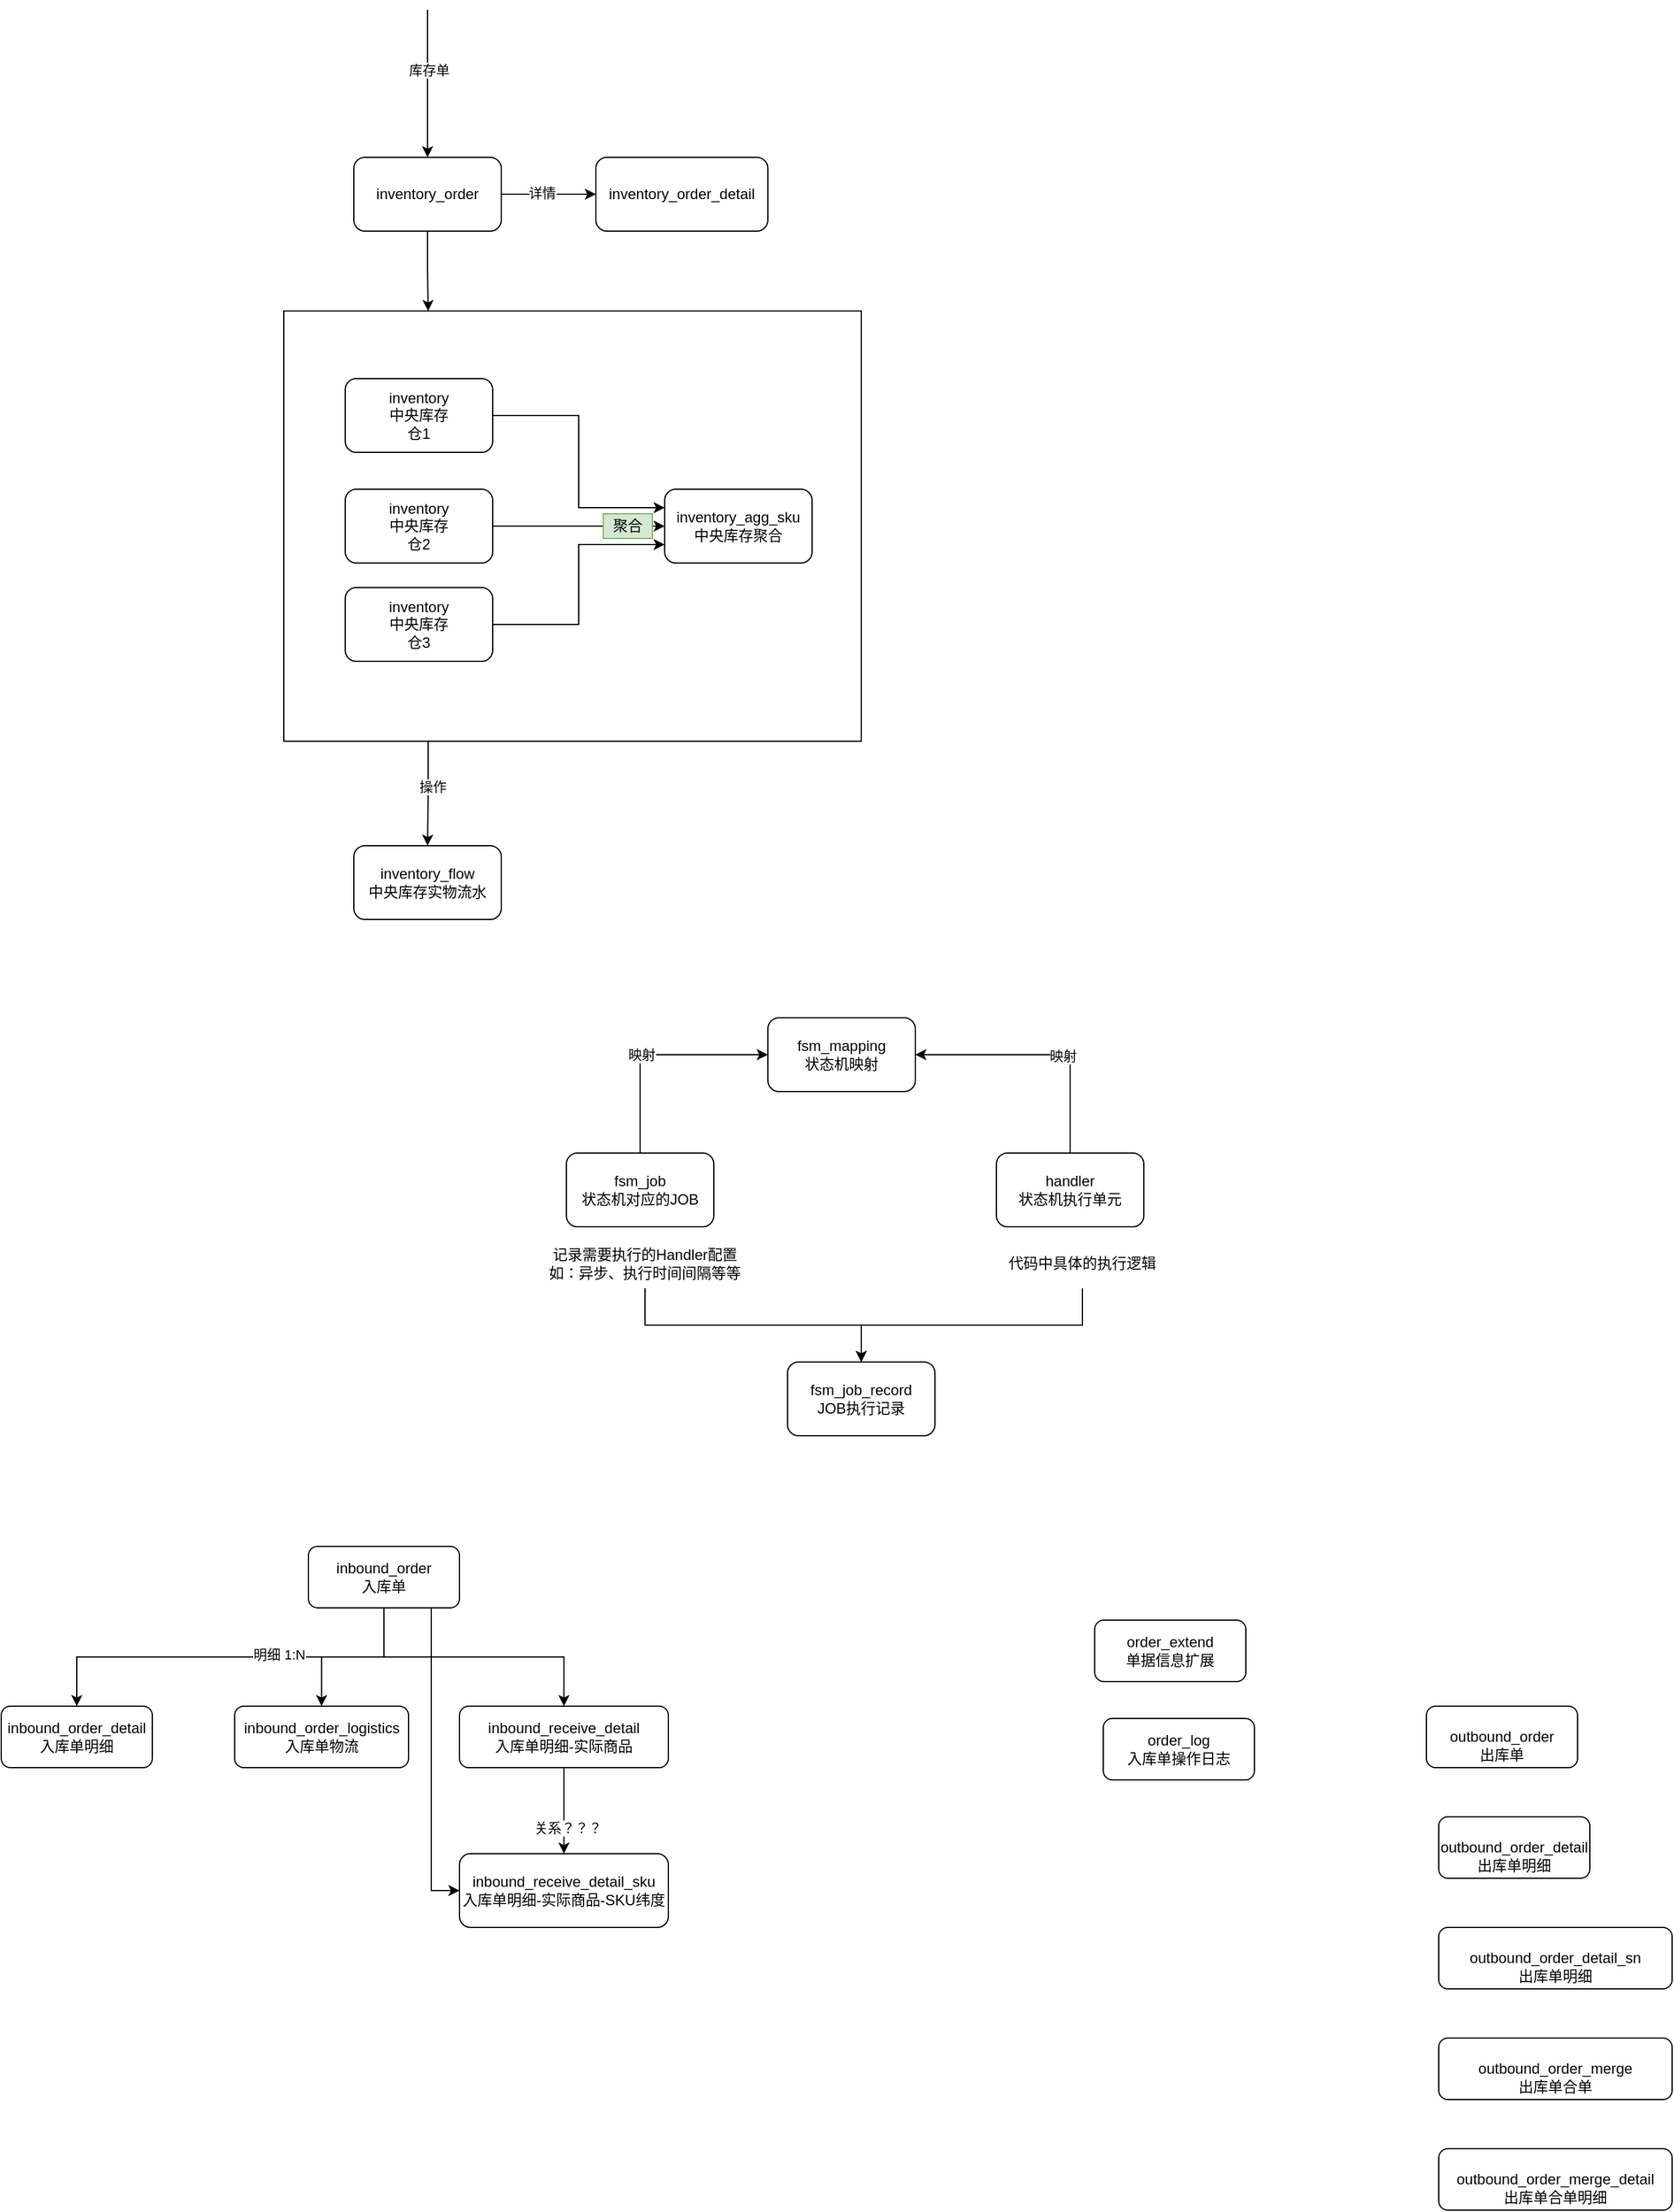 <mxfile version="13.10.6" type="github">
  <diagram id="CvD_rMCfCDF0lOoAK6mH" name="Page-1">
    <mxGraphModel dx="2125" dy="1927" grid="1" gridSize="10" guides="1" tooltips="1" connect="1" arrows="1" fold="1" page="1" pageScale="1" pageWidth="827" pageHeight="1169" math="0" shadow="0">
      <root>
        <mxCell id="0" />
        <mxCell id="1" parent="0" />
        <mxCell id="eP9rrzpeA8IsXEVt9bxe-16" style="edgeStyle=orthogonalEdgeStyle;rounded=0;orthogonalLoop=1;jettySize=auto;html=1;exitX=0.25;exitY=1;exitDx=0;exitDy=0;" edge="1" parent="1" source="eP9rrzpeA8IsXEVt9bxe-14" target="eP9rrzpeA8IsXEVt9bxe-4">
          <mxGeometry relative="1" as="geometry" />
        </mxCell>
        <mxCell id="eP9rrzpeA8IsXEVt9bxe-17" value="操作" style="edgeLabel;html=1;align=center;verticalAlign=middle;resizable=0;points=[];" vertex="1" connectable="0" parent="eP9rrzpeA8IsXEVt9bxe-16">
          <mxGeometry x="-0.135" y="3" relative="1" as="geometry">
            <mxPoint as="offset" />
          </mxGeometry>
        </mxCell>
        <mxCell id="eP9rrzpeA8IsXEVt9bxe-14" value="" style="rounded=0;whiteSpace=wrap;html=1;shadow=0;" vertex="1" parent="1">
          <mxGeometry x="20" y="95" width="470" height="350" as="geometry" />
        </mxCell>
        <mxCell id="eP9rrzpeA8IsXEVt9bxe-10" style="edgeStyle=orthogonalEdgeStyle;rounded=0;orthogonalLoop=1;jettySize=auto;html=1;entryX=0;entryY=0.25;entryDx=0;entryDy=0;" edge="1" parent="1" source="eP9rrzpeA8IsXEVt9bxe-2" target="eP9rrzpeA8IsXEVt9bxe-3">
          <mxGeometry relative="1" as="geometry" />
        </mxCell>
        <mxCell id="eP9rrzpeA8IsXEVt9bxe-2" value="inventory&lt;br&gt;中央库存&lt;br&gt;仓1" style="rounded=1;whiteSpace=wrap;html=1;" vertex="1" parent="1">
          <mxGeometry x="70" y="150" width="120" height="60" as="geometry" />
        </mxCell>
        <mxCell id="eP9rrzpeA8IsXEVt9bxe-3" value="inventory_agg_sku&lt;br&gt;中央库存聚合" style="rounded=1;whiteSpace=wrap;html=1;" vertex="1" parent="1">
          <mxGeometry x="330" y="240" width="120" height="60" as="geometry" />
        </mxCell>
        <mxCell id="eP9rrzpeA8IsXEVt9bxe-4" value="inventory_flow&lt;br&gt;中央库存实物流水" style="rounded=1;whiteSpace=wrap;html=1;" vertex="1" parent="1">
          <mxGeometry x="77" y="530" width="120" height="60" as="geometry" />
        </mxCell>
        <mxCell id="eP9rrzpeA8IsXEVt9bxe-21" style="edgeStyle=orthogonalEdgeStyle;rounded=0;orthogonalLoop=1;jettySize=auto;html=1;exitX=0.5;exitY=1;exitDx=0;exitDy=0;entryX=0.25;entryY=0;entryDx=0;entryDy=0;" edge="1" parent="1" source="eP9rrzpeA8IsXEVt9bxe-5" target="eP9rrzpeA8IsXEVt9bxe-14">
          <mxGeometry relative="1" as="geometry" />
        </mxCell>
        <mxCell id="eP9rrzpeA8IsXEVt9bxe-22" value="" style="edgeStyle=orthogonalEdgeStyle;rounded=0;orthogonalLoop=1;jettySize=auto;html=1;" edge="1" parent="1" source="eP9rrzpeA8IsXEVt9bxe-5" target="eP9rrzpeA8IsXEVt9bxe-6">
          <mxGeometry relative="1" as="geometry" />
        </mxCell>
        <mxCell id="eP9rrzpeA8IsXEVt9bxe-23" value="详情" style="edgeLabel;html=1;align=center;verticalAlign=middle;resizable=0;points=[];" vertex="1" connectable="0" parent="eP9rrzpeA8IsXEVt9bxe-22">
          <mxGeometry x="-0.143" y="1" relative="1" as="geometry">
            <mxPoint as="offset" />
          </mxGeometry>
        </mxCell>
        <mxCell id="eP9rrzpeA8IsXEVt9bxe-5" value="inventory_order" style="rounded=1;whiteSpace=wrap;html=1;" vertex="1" parent="1">
          <mxGeometry x="77" y="-30" width="120" height="60" as="geometry" />
        </mxCell>
        <mxCell id="eP9rrzpeA8IsXEVt9bxe-6" value="inventory_order_detail" style="rounded=1;whiteSpace=wrap;html=1;" vertex="1" parent="1">
          <mxGeometry x="274" y="-30" width="140" height="60" as="geometry" />
        </mxCell>
        <mxCell id="eP9rrzpeA8IsXEVt9bxe-8" value="inventory&lt;br&gt;中央库存&lt;br&gt;仓2" style="rounded=1;whiteSpace=wrap;html=1;" vertex="1" parent="1">
          <mxGeometry x="70" y="240" width="120" height="60" as="geometry" />
        </mxCell>
        <mxCell id="eP9rrzpeA8IsXEVt9bxe-12" style="edgeStyle=orthogonalEdgeStyle;rounded=0;orthogonalLoop=1;jettySize=auto;html=1;exitX=1;exitY=0.5;exitDx=0;exitDy=0;entryX=0;entryY=0.75;entryDx=0;entryDy=0;" edge="1" parent="1" source="eP9rrzpeA8IsXEVt9bxe-9" target="eP9rrzpeA8IsXEVt9bxe-3">
          <mxGeometry relative="1" as="geometry">
            <mxPoint x="360" y="270" as="targetPoint" />
          </mxGeometry>
        </mxCell>
        <mxCell id="eP9rrzpeA8IsXEVt9bxe-9" value="inventory&lt;br&gt;中央库存&lt;br&gt;仓3" style="rounded=1;whiteSpace=wrap;html=1;" vertex="1" parent="1">
          <mxGeometry x="70" y="320" width="120" height="60" as="geometry" />
        </mxCell>
        <mxCell id="eP9rrzpeA8IsXEVt9bxe-11" style="edgeStyle=orthogonalEdgeStyle;rounded=0;orthogonalLoop=1;jettySize=auto;html=1;exitX=1;exitY=0.5;exitDx=0;exitDy=0;entryX=0;entryY=0.5;entryDx=0;entryDy=0;" edge="1" parent="1" source="eP9rrzpeA8IsXEVt9bxe-8" target="eP9rrzpeA8IsXEVt9bxe-3">
          <mxGeometry relative="1" as="geometry">
            <mxPoint x="330" y="270" as="targetPoint" />
          </mxGeometry>
        </mxCell>
        <mxCell id="eP9rrzpeA8IsXEVt9bxe-13" value="聚合" style="text;html=1;strokeColor=#82b366;fillColor=#d5e8d4;align=center;verticalAlign=middle;whiteSpace=wrap;rounded=0;shadow=0;" vertex="1" parent="1">
          <mxGeometry x="280" y="260" width="40" height="20" as="geometry" />
        </mxCell>
        <mxCell id="eP9rrzpeA8IsXEVt9bxe-19" value="" style="endArrow=classic;html=1;" edge="1" parent="1" target="eP9rrzpeA8IsXEVt9bxe-5">
          <mxGeometry width="50" height="50" relative="1" as="geometry">
            <mxPoint x="137" y="-150" as="sourcePoint" />
            <mxPoint x="127" y="-190" as="targetPoint" />
          </mxGeometry>
        </mxCell>
        <mxCell id="eP9rrzpeA8IsXEVt9bxe-20" value="库存单" style="edgeLabel;html=1;align=center;verticalAlign=middle;resizable=0;points=[];" vertex="1" connectable="0" parent="eP9rrzpeA8IsXEVt9bxe-19">
          <mxGeometry x="-0.183" y="1" relative="1" as="geometry">
            <mxPoint as="offset" />
          </mxGeometry>
        </mxCell>
        <mxCell id="eP9rrzpeA8IsXEVt9bxe-32" style="edgeStyle=orthogonalEdgeStyle;rounded=0;orthogonalLoop=1;jettySize=auto;html=1;exitX=0.5;exitY=0;exitDx=0;exitDy=0;entryX=0;entryY=0.5;entryDx=0;entryDy=0;" edge="1" parent="1" source="eP9rrzpeA8IsXEVt9bxe-24" target="eP9rrzpeA8IsXEVt9bxe-26">
          <mxGeometry relative="1" as="geometry" />
        </mxCell>
        <mxCell id="eP9rrzpeA8IsXEVt9bxe-33" value="映射" style="edgeLabel;html=1;align=center;verticalAlign=middle;resizable=0;points=[];" vertex="1" connectable="0" parent="eP9rrzpeA8IsXEVt9bxe-32">
          <mxGeometry x="0.189" y="-3" relative="1" as="geometry">
            <mxPoint x="-29" y="-3" as="offset" />
          </mxGeometry>
        </mxCell>
        <mxCell id="eP9rrzpeA8IsXEVt9bxe-24" value="fsm_job&lt;br&gt;状态机对应的JOB" style="rounded=1;whiteSpace=wrap;html=1;shadow=0;" vertex="1" parent="1">
          <mxGeometry x="250" y="780" width="120" height="60" as="geometry" />
        </mxCell>
        <mxCell id="eP9rrzpeA8IsXEVt9bxe-25" value="fsm_job_record&lt;br&gt;JOB执行记录" style="rounded=1;whiteSpace=wrap;html=1;shadow=0;" vertex="1" parent="1">
          <mxGeometry x="430" y="950" width="120" height="60" as="geometry" />
        </mxCell>
        <mxCell id="eP9rrzpeA8IsXEVt9bxe-26" value="fsm_mapping&lt;br&gt;状态机映射" style="rounded=1;whiteSpace=wrap;html=1;shadow=0;" vertex="1" parent="1">
          <mxGeometry x="414" y="670" width="120" height="60" as="geometry" />
        </mxCell>
        <mxCell id="eP9rrzpeA8IsXEVt9bxe-29" style="edgeStyle=orthogonalEdgeStyle;rounded=0;orthogonalLoop=1;jettySize=auto;html=1;exitX=0.5;exitY=0;exitDx=0;exitDy=0;entryX=1;entryY=0.5;entryDx=0;entryDy=0;" edge="1" parent="1" source="eP9rrzpeA8IsXEVt9bxe-27" target="eP9rrzpeA8IsXEVt9bxe-26">
          <mxGeometry relative="1" as="geometry" />
        </mxCell>
        <mxCell id="eP9rrzpeA8IsXEVt9bxe-31" value="映射" style="edgeLabel;html=1;align=center;verticalAlign=middle;resizable=0;points=[];" vertex="1" connectable="0" parent="eP9rrzpeA8IsXEVt9bxe-29">
          <mxGeometry x="-0.164" y="1" relative="1" as="geometry">
            <mxPoint as="offset" />
          </mxGeometry>
        </mxCell>
        <mxCell id="eP9rrzpeA8IsXEVt9bxe-27" value="handler&lt;br&gt;状态机执行单元" style="rounded=1;whiteSpace=wrap;html=1;shadow=0;" vertex="1" parent="1">
          <mxGeometry x="600" y="780" width="120" height="60" as="geometry" />
        </mxCell>
        <mxCell id="eP9rrzpeA8IsXEVt9bxe-37" style="edgeStyle=orthogonalEdgeStyle;rounded=0;orthogonalLoop=1;jettySize=auto;html=1;exitX=0.5;exitY=1;exitDx=0;exitDy=0;entryX=0.5;entryY=0;entryDx=0;entryDy=0;" edge="1" parent="1" source="eP9rrzpeA8IsXEVt9bxe-35" target="eP9rrzpeA8IsXEVt9bxe-25">
          <mxGeometry relative="1" as="geometry" />
        </mxCell>
        <mxCell id="eP9rrzpeA8IsXEVt9bxe-35" value="记录需要执行的Handler配置&lt;br&gt;如：异步、执行时间间隔等等" style="text;html=1;strokeColor=none;fillColor=none;align=center;verticalAlign=middle;whiteSpace=wrap;rounded=0;shadow=0;" vertex="1" parent="1">
          <mxGeometry x="214" y="850" width="200" height="40" as="geometry" />
        </mxCell>
        <mxCell id="eP9rrzpeA8IsXEVt9bxe-38" style="edgeStyle=orthogonalEdgeStyle;rounded=0;orthogonalLoop=1;jettySize=auto;html=1;exitX=0.5;exitY=1;exitDx=0;exitDy=0;entryX=0.5;entryY=0;entryDx=0;entryDy=0;" edge="1" parent="1" source="eP9rrzpeA8IsXEVt9bxe-36" target="eP9rrzpeA8IsXEVt9bxe-25">
          <mxGeometry relative="1" as="geometry">
            <mxPoint x="480" y="930" as="targetPoint" />
          </mxGeometry>
        </mxCell>
        <mxCell id="eP9rrzpeA8IsXEVt9bxe-36" value="代码中具体的执行逻辑" style="text;html=1;strokeColor=none;fillColor=none;align=center;verticalAlign=middle;whiteSpace=wrap;rounded=0;shadow=0;" vertex="1" parent="1">
          <mxGeometry x="570" y="850" width="200" height="40" as="geometry" />
        </mxCell>
        <mxCell id="eP9rrzpeA8IsXEVt9bxe-51" style="edgeStyle=orthogonalEdgeStyle;rounded=0;orthogonalLoop=1;jettySize=auto;html=1;exitX=0.5;exitY=1;exitDx=0;exitDy=0;entryX=0.5;entryY=0;entryDx=0;entryDy=0;" edge="1" parent="1" source="eP9rrzpeA8IsXEVt9bxe-39" target="eP9rrzpeA8IsXEVt9bxe-40">
          <mxGeometry relative="1" as="geometry" />
        </mxCell>
        <mxCell id="eP9rrzpeA8IsXEVt9bxe-52" value="明细 1:N" style="edgeLabel;html=1;align=center;verticalAlign=middle;resizable=0;points=[];" vertex="1" connectable="0" parent="eP9rrzpeA8IsXEVt9bxe-51">
          <mxGeometry x="-0.24" y="-2" relative="1" as="geometry">
            <mxPoint as="offset" />
          </mxGeometry>
        </mxCell>
        <mxCell id="eP9rrzpeA8IsXEVt9bxe-54" style="edgeStyle=orthogonalEdgeStyle;rounded=0;orthogonalLoop=1;jettySize=auto;html=1;exitX=0.5;exitY=1;exitDx=0;exitDy=0;" edge="1" parent="1" source="eP9rrzpeA8IsXEVt9bxe-39" target="eP9rrzpeA8IsXEVt9bxe-41">
          <mxGeometry relative="1" as="geometry" />
        </mxCell>
        <mxCell id="eP9rrzpeA8IsXEVt9bxe-55" style="edgeStyle=orthogonalEdgeStyle;rounded=0;orthogonalLoop=1;jettySize=auto;html=1;exitX=0.5;exitY=1;exitDx=0;exitDy=0;" edge="1" parent="1" source="eP9rrzpeA8IsXEVt9bxe-39" target="eP9rrzpeA8IsXEVt9bxe-42">
          <mxGeometry relative="1" as="geometry" />
        </mxCell>
        <mxCell id="eP9rrzpeA8IsXEVt9bxe-56" style="edgeStyle=orthogonalEdgeStyle;rounded=0;orthogonalLoop=1;jettySize=auto;html=1;exitX=0.5;exitY=1;exitDx=0;exitDy=0;entryX=0;entryY=0.5;entryDx=0;entryDy=0;" edge="1" parent="1" source="eP9rrzpeA8IsXEVt9bxe-39" target="eP9rrzpeA8IsXEVt9bxe-43">
          <mxGeometry relative="1" as="geometry">
            <Array as="points">
              <mxPoint x="140" y="1150" />
              <mxPoint x="140" y="1380" />
            </Array>
          </mxGeometry>
        </mxCell>
        <mxCell id="eP9rrzpeA8IsXEVt9bxe-39" value="inbound_order&lt;br&gt;入库单" style="rounded=1;whiteSpace=wrap;html=1;shadow=0;" vertex="1" parent="1">
          <mxGeometry x="40" y="1100" width="123" height="50" as="geometry" />
        </mxCell>
        <mxCell id="eP9rrzpeA8IsXEVt9bxe-40" value="inbound_order_detail&lt;br&gt;入库单明细" style="rounded=1;whiteSpace=wrap;html=1;shadow=0;" vertex="1" parent="1">
          <mxGeometry x="-210" y="1230" width="123" height="50" as="geometry" />
        </mxCell>
        <mxCell id="eP9rrzpeA8IsXEVt9bxe-41" value="&lt;span style=&quot;color: rgba(0 , 0 , 0 , 0) ; font-family: monospace ; font-size: 0px&quot;&gt;%3CmxGraphModel%3E%3Croot%3E%3CmxCell%20id%3D%220%22%2F%3E%3CmxCell%20id%3D%221%22%20parent%3D%220%22%2F%3E%3CmxCell%20id%3D%222%22%20value%3D%22inbound_order_detail%26lt%3Bbr%26gt%3B%E5%85%A5%E5%BA%93%E5%8D%95%E6%98%8E%E7%BB%86%22%20style%3D%22rounded%3D1%3BwhiteSpace%3Dwrap%3Bhtml%3D1%3Bshadow%3D0%3B%22%20vertex%3D%221%22%20parent%3D%221%22%3E%3CmxGeometry%20x%3D%2277%22%20y%3D%221230%22%20width%3D%22120%22%20height%3D%2260%22%20as%3D%22geometry%22%2F%3E%3C%2FmxCell%3E%3C%2Froot%3E%3C%2FmxGraphModel%3E&lt;/span&gt;inbound_order_logistics&lt;br&gt;入库单物流" style="rounded=1;whiteSpace=wrap;html=1;shadow=0;" vertex="1" parent="1">
          <mxGeometry x="-20" y="1230" width="141.5" height="50" as="geometry" />
        </mxCell>
        <mxCell id="eP9rrzpeA8IsXEVt9bxe-57" style="edgeStyle=orthogonalEdgeStyle;rounded=0;orthogonalLoop=1;jettySize=auto;html=1;exitX=0.5;exitY=1;exitDx=0;exitDy=0;" edge="1" parent="1" source="eP9rrzpeA8IsXEVt9bxe-42" target="eP9rrzpeA8IsXEVt9bxe-43">
          <mxGeometry relative="1" as="geometry" />
        </mxCell>
        <mxCell id="eP9rrzpeA8IsXEVt9bxe-58" value="关系？？？" style="edgeLabel;html=1;align=center;verticalAlign=middle;resizable=0;points=[];" vertex="1" connectable="0" parent="eP9rrzpeA8IsXEVt9bxe-57">
          <mxGeometry x="0.4" y="3" relative="1" as="geometry">
            <mxPoint as="offset" />
          </mxGeometry>
        </mxCell>
        <mxCell id="eP9rrzpeA8IsXEVt9bxe-42" value="inbound_receive_detail&lt;br&gt;入库单明细-实际商品" style="rounded=1;whiteSpace=wrap;html=1;shadow=0;" vertex="1" parent="1">
          <mxGeometry x="163" y="1230" width="170" height="50" as="geometry" />
        </mxCell>
        <mxCell id="eP9rrzpeA8IsXEVt9bxe-43" value="inbound_receive_detail_sku&lt;br&gt;入库单明细-实际商品-SKU纬度" style="rounded=1;whiteSpace=wrap;html=1;shadow=0;" vertex="1" parent="1">
          <mxGeometry x="163" y="1350" width="170" height="60" as="geometry" />
        </mxCell>
        <mxCell id="eP9rrzpeA8IsXEVt9bxe-44" value="order_extend&lt;br&gt;单据信息扩展" style="rounded=1;whiteSpace=wrap;html=1;shadow=0;" vertex="1" parent="1">
          <mxGeometry x="680" y="1160" width="123" height="50" as="geometry" />
        </mxCell>
        <mxCell id="eP9rrzpeA8IsXEVt9bxe-45" value="order_log&lt;br&gt;入库单操作日志" style="rounded=1;whiteSpace=wrap;html=1;shadow=0;" vertex="1" parent="1">
          <mxGeometry x="687" y="1240" width="123" height="50" as="geometry" />
        </mxCell>
        <mxCell id="eP9rrzpeA8IsXEVt9bxe-46" value="&lt;span style=&quot;color: rgba(0 , 0 , 0 , 0) ; font-family: monospace ; font-size: 0px&quot;&gt;%3CmxGraphModel%3E%3Croot%3E%3CmxCell%20id%3D%220%22%2F%3E%3CmxCell%20id%3D%221%22%20parent%3D%220%22%2F%3E%3CmxCell%20id%3D%222%22%20value%3D%22order_log%26lt%3Bbr%26gt%3B%E5%85%A5%E5%BA%93%E5%8D%95%E6%93%8D%E4%BD%9C%E6%97%A5%E5%BF%97%22%20style%3D%22rounded%3D1%3BwhiteSpace%3Dwrap%3Bhtml%3D1%3Bshadow%3D0%3B%22%20vertex%3D%221%22%20parent%3D%221%22%3E%3CmxGeometry%20x%3D%22414%22%20y%3D%221100%22%20width%3D%22123%22%20height%3D%2250%22%20as%3D%22geometry%22%2F%3E%3C%2FmxCell%3E%3C%2Froot%3E%3C%2FmxGraphModel%3E&lt;/span&gt;&lt;span style=&quot;color: rgba(0 , 0 , 0 , 0) ; font-family: monospace ; font-size: 0px&quot;&gt;%3CmxGraphModel%3E%3Croot%3E%3CmxCell%20id%3D%220%22%2F%3E%3CmxCell%20id%3D%221%22%20parent%3D%220%22%2F%3E%3CmxCell%20id%3D%222%22%20value%3D%22order_log%26lt%3Bbr%26gt%3B%E5%85%A5%E5%BA%93%E5%8D%95%E6%93%8D%E4%BD%9C%E6%97%A5%E5%BF%97%22%20style%3D%22rounded%3D1%3BwhiteSpace%3Dwrap%3Bhtml%3D1%3Bshadow%3D0%3B%22%20vertex%3D%221%22%20parent%3D%221%22%3E%3CmxGeometry%20x%3D%22414%22%20y%3D%221100%22%20width%3D%22123%22%20height%3D%2250%22%20as%3D%22geometry%22%2F%3E%3C%2FmxCell%3E%3C%2Froot%3E%3C%2FmxGraphModel%3&lt;/span&gt;&lt;span style=&quot;color: rgba(0 , 0 , 0 , 0) ; font-family: monospace ; font-size: 0px&quot;&gt;%3CmxGraphModel%3E%3Croot%3E%3CmxCell%20id%3D%220%22%2F%3E%3CmxCell%20id%3D%221%22%20parent%3D%220%22%2F%3E%3CmxCell%20id%3D%222%22%20value%3D%22order_log%26lt%3Bbr%26gt%3B%E5%85%A5%E5%BA%93%E5%8D%95%E6%93%8D%E4%BD%9C%E6%97%A5%E5%BF%97%22%20style%3D%22rounded%3D1%3BwhiteSpace%3Dwrap%3Bhtml%3D1%3Bshadow%3D0%3B%22%20vertex%3D%221%22%20parent%3D%221%22%3E%3CmxGeometry%20x%3D%22414%22%20y%3D%221100%22%20width%3D%22123%22%20height%3D%2250%22%20as%3D%22geometry%22%2F%3E%3C%2FmxCell%3E%3C%2Froot%3E%3C%2FmxGraphModel%3&lt;/span&gt;&lt;br&gt;outbound_order&lt;br&gt;出库单" style="rounded=1;whiteSpace=wrap;html=1;shadow=0;" vertex="1" parent="1">
          <mxGeometry x="950" y="1230" width="123" height="50" as="geometry" />
        </mxCell>
        <mxCell id="eP9rrzpeA8IsXEVt9bxe-47" value="&lt;span style=&quot;color: rgba(0 , 0 , 0 , 0) ; font-family: monospace ; font-size: 0px&quot;&gt;%3CmxGraphModel%3E%3Croot%3E%3CmxCell%20id%3D%220%22%2F%3E%3CmxCell%20id%3D%221%22%20parent%3D%220%22%2F%3E%3CmxCell%20id%3D%222%22%20value%3D%22order_log%26lt%3Bbr%26gt%3B%E5%85%A5%E5%BA%93%E5%8D%95%E6%93%8D%E4%BD%9C%E6%97%A5%E5%BF%97%22%20style%3D%22rounded%3D1%3BwhiteSpace%3Dwrap%3Bhtml%3D1%3Bshadow%3D0%3B%22%20vertex%3D%221%22%20parent%3D%221%22%3E%3CmxGeometry%20x%3D%22414%22%20y%3D%221100%22%20width%3D%22123%22%20height%3D%2250%22%20as%3D%22geometry%22%2F%3E%3C%2FmxCell%3E%3C%2Froot%3E%3C%2FmxGraphModel%3E&lt;/span&gt;&lt;span style=&quot;color: rgba(0 , 0 , 0 , 0) ; font-family: monospace ; font-size: 0px&quot;&gt;%3CmxGraphModel%3E%3Croot%3E%3CmxCell%20id%3D%220%22%2F%3E%3CmxCell%20id%3D%221%22%20parent%3D%220%22%2F%3E%3CmxCell%20id%3D%222%22%20value%3D%22order_log%26lt%3Bbr%26gt%3B%E5%85%A5%E5%BA%93%E5%8D%95%E6%93%8D%E4%BD%9C%E6%97%A5%E5%BF%97%22%20style%3D%22rounded%3D1%3BwhiteSpace%3Dwrap%3Bhtml%3D1%3Bshadow%3D0%3B%22%20vertex%3D%221%22%20parent%3D%221%22%3E%3CmxGeometry%20x%3D%22414%22%20y%3D%221100%22%20width%3D%22123%22%20height%3D%2250%22%20as%3D%22geometry%22%2F%3E%3C%2FmxCell%3E%3C%2Froot%3E%3C%2FmxGraphModel%3&lt;/span&gt;&lt;span style=&quot;color: rgba(0 , 0 , 0 , 0) ; font-family: monospace ; font-size: 0px&quot;&gt;%3CmxGraphModel%3E%3Croot%3E%3CmxCell%20id%3D%220%22%2F%3E%3CmxCell%20id%3D%221%22%20parent%3D%220%22%2F%3E%3CmxCell%20id%3D%222%22%20value%3D%22order_log%26lt%3Bbr%26gt%3B%E5%85%A5%E5%BA%93%E5%8D%95%E6%93%8D%E4%BD%9C%E6%97%A5%E5%BF%97%22%20style%3D%22rounded%3D1%3BwhiteSpace%3Dwrap%3Bhtml%3D1%3Bshadow%3D0%3B%22%20vertex%3D%221%22%20parent%3D%221%22%3E%3CmxGeometry%20x%3D%22414%22%20y%3D%221100%22%20width%3D%22123%22%20height%3D%2250%22%20as%3D%22geometry%22%2F%3E%3C%2FmxCell%3E%3C%2Froot%3E%3C%2FmxGraphModel%3&lt;/span&gt;&lt;br&gt;outbound_order_detail&lt;br&gt;出库单明细" style="rounded=1;whiteSpace=wrap;html=1;shadow=0;" vertex="1" parent="1">
          <mxGeometry x="960" y="1320" width="123" height="50" as="geometry" />
        </mxCell>
        <mxCell id="eP9rrzpeA8IsXEVt9bxe-48" value="&lt;span style=&quot;color: rgba(0 , 0 , 0 , 0) ; font-family: monospace ; font-size: 0px&quot;&gt;%3CmxGraphModel%3E%3Croot%3E%3CmxCell%20id%3D%220%22%2F%3E%3CmxCell%20id%3D%221%22%20parent%3D%220%22%2F%3E%3CmxCell%20id%3D%222%22%20value%3D%22order_log%26lt%3Bbr%26gt%3B%E5%85%A5%E5%BA%93%E5%8D%95%E6%93%8D%E4%BD%9C%E6%97%A5%E5%BF%97%22%20style%3D%22rounded%3D1%3BwhiteSpace%3Dwrap%3Bhtml%3D1%3Bshadow%3D0%3B%22%20vertex%3D%221%22%20parent%3D%221%22%3E%3CmxGeometry%20x%3D%22414%22%20y%3D%221100%22%20width%3D%22123%22%20height%3D%2250%22%20as%3D%22geometry%22%2F%3E%3C%2FmxCell%3E%3C%2Froot%3E%3C%2FmxGraphModel%3E&lt;/span&gt;&lt;span style=&quot;color: rgba(0 , 0 , 0 , 0) ; font-family: monospace ; font-size: 0px&quot;&gt;%3CmxGraphModel%3E%3Croot%3E%3CmxCell%20id%3D%220%22%2F%3E%3CmxCell%20id%3D%221%22%20parent%3D%220%22%2F%3E%3CmxCell%20id%3D%222%22%20value%3D%22order_log%26lt%3Bbr%26gt%3B%E5%85%A5%E5%BA%93%E5%8D%95%E6%93%8D%E4%BD%9C%E6%97%A5%E5%BF%97%22%20style%3D%22rounded%3D1%3BwhiteSpace%3Dwrap%3Bhtml%3D1%3Bshadow%3D0%3B%22%20vertex%3D%221%22%20parent%3D%221%22%3E%3CmxGeometry%20x%3D%22414%22%20y%3D%221100%22%20width%3D%22123%22%20height%3D%2250%22%20as%3D%22geometry%22%2F%3E%3C%2FmxCell%3E%3C%2Froot%3E%3C%2FmxGraphModel%3&lt;/span&gt;&lt;span style=&quot;color: rgba(0 , 0 , 0 , 0) ; font-family: monospace ; font-size: 0px&quot;&gt;%3CmxGraphModel%3E%3Croot%3E%3CmxCell%20id%3D%220%22%2F%3E%3CmxCell%20id%3D%221%22%20parent%3D%220%22%2F%3E%3CmxCell%20id%3D%222%22%20value%3D%22order_log%26lt%3Bbr%26gt%3B%E5%85%A5%E5%BA%93%E5%8D%95%E6%93%8D%E4%BD%9C%E6%97%A5%E5%BF%97%22%20style%3D%22rounded%3D1%3BwhiteSpace%3Dwrap%3Bhtml%3D1%3Bshadow%3D0%3B%22%20vertex%3D%221%22%20parent%3D%221%22%3E%3CmxGeometry%20x%3D%22414%22%20y%3D%221100%22%20width%3D%22123%22%20height%3D%2250%22%20as%3D%22geometry%22%2F%3E%3C%2FmxCell%3E%3C%2Froot%3E%3C%2FmxGraphModel%3&lt;/span&gt;&lt;br&gt;outbound_order_detail_sn&lt;br&gt;出库单明细" style="rounded=1;whiteSpace=wrap;html=1;shadow=0;" vertex="1" parent="1">
          <mxGeometry x="960" y="1410" width="190" height="50" as="geometry" />
        </mxCell>
        <mxCell id="eP9rrzpeA8IsXEVt9bxe-49" value="&lt;span style=&quot;color: rgba(0 , 0 , 0 , 0) ; font-family: monospace ; font-size: 0px&quot;&gt;%3CmxGraphModel%3E%3Croot%3E%3CmxCell%20id%3D%220%22%2F%3E%3CmxCell%20id%3D%221%22%20parent%3D%220%22%2F%3E%3CmxCell%20id%3D%222%22%20value%3D%22order_log%26lt%3Bbr%26gt%3B%E5%85%A5%E5%BA%93%E5%8D%95%E6%93%8D%E4%BD%9C%E6%97%A5%E5%BF%97%22%20style%3D%22rounded%3D1%3BwhiteSpace%3Dwrap%3Bhtml%3D1%3Bshadow%3D0%3B%22%20vertex%3D%221%22%20parent%3D%221%22%3E%3CmxGeometry%20x%3D%22414%22%20y%3D%221100%22%20width%3D%22123%22%20height%3D%2250%22%20as%3D%22geometry%22%2F%3E%3C%2FmxCell%3E%3C%2Froot%3E%3C%2FmxGraphModel%3E&lt;/span&gt;&lt;span style=&quot;color: rgba(0 , 0 , 0 , 0) ; font-family: monospace ; font-size: 0px&quot;&gt;%3CmxGraphModel%3E%3Croot%3E%3CmxCell%20id%3D%220%22%2F%3E%3CmxCell%20id%3D%221%22%20parent%3D%220%22%2F%3E%3CmxCell%20id%3D%222%22%20value%3D%22order_log%26lt%3Bbr%26gt%3B%E5%85%A5%E5%BA%93%E5%8D%95%E6%93%8D%E4%BD%9C%E6%97%A5%E5%BF%97%22%20style%3D%22rounded%3D1%3BwhiteSpace%3Dwrap%3Bhtml%3D1%3Bshadow%3D0%3B%22%20vertex%3D%221%22%20parent%3D%221%22%3E%3CmxGeometry%20x%3D%22414%22%20y%3D%221100%22%20width%3D%22123%22%20height%3D%2250%22%20as%3D%22geometry%22%2F%3E%3C%2FmxCell%3E%3C%2Froot%3E%3C%2FmxGraphModel%3&lt;/span&gt;&lt;span style=&quot;color: rgba(0 , 0 , 0 , 0) ; font-family: monospace ; font-size: 0px&quot;&gt;%3CmxGraphModel%3E%3Croot%3E%3CmxCell%20id%3D%220%22%2F%3E%3CmxCell%20id%3D%221%22%20parent%3D%220%22%2F%3E%3CmxCell%20id%3D%222%22%20value%3D%22order_log%26lt%3Bbr%26gt%3B%E5%85%A5%E5%BA%93%E5%8D%95%E6%93%8D%E4%BD%9C%E6%97%A5%E5%BF%97%22%20style%3D%22rounded%3D1%3BwhiteSpace%3Dwrap%3Bhtml%3D1%3Bshadow%3D0%3B%22%20vertex%3D%221%22%20parent%3D%221%22%3E%3CmxGeometry%20x%3D%22414%22%20y%3D%221100%22%20width%3D%22123%22%20height%3D%2250%22%20as%3D%22geometry%22%2F%3E%3C%2FmxCell%3E%3C%2Froot%3E%3C%2FmxGraphModel%3&lt;/span&gt;&lt;br&gt;outbound_order_merge&lt;br&gt;出库单合单" style="rounded=1;whiteSpace=wrap;html=1;shadow=0;" vertex="1" parent="1">
          <mxGeometry x="960" y="1500" width="190" height="50" as="geometry" />
        </mxCell>
        <mxCell id="eP9rrzpeA8IsXEVt9bxe-50" value="&lt;span style=&quot;color: rgba(0 , 0 , 0 , 0) ; font-family: monospace ; font-size: 0px&quot;&gt;%3CmxGraphModel%3E%3Croot%3E%3CmxCell%20id%3D%220%22%2F%3E%3CmxCell%20id%3D%221%22%20parent%3D%220%22%2F%3E%3CmxCell%20id%3D%222%22%20value%3D%22order_log%26lt%3Bbr%26gt%3B%E5%85%A5%E5%BA%93%E5%8D%95%E6%93%8D%E4%BD%9C%E6%97%A5%E5%BF%97%22%20style%3D%22rounded%3D1%3BwhiteSpace%3Dwrap%3Bhtml%3D1%3Bshadow%3D0%3B%22%20vertex%3D%221%22%20parent%3D%221%22%3E%3CmxGeometry%20x%3D%22414%22%20y%3D%221100%22%20width%3D%22123%22%20height%3D%2250%22%20as%3D%22geometry%22%2F%3E%3C%2FmxCell%3E%3C%2Froot%3E%3C%2FmxGraphModel%3E&lt;/span&gt;&lt;span style=&quot;color: rgba(0 , 0 , 0 , 0) ; font-family: monospace ; font-size: 0px&quot;&gt;%3CmxGraphModel%3E%3Croot%3E%3CmxCell%20id%3D%220%22%2F%3E%3CmxCell%20id%3D%221%22%20parent%3D%220%22%2F%3E%3CmxCell%20id%3D%222%22%20value%3D%22order_log%26lt%3Bbr%26gt%3B%E5%85%A5%E5%BA%93%E5%8D%95%E6%93%8D%E4%BD%9C%E6%97%A5%E5%BF%97%22%20style%3D%22rounded%3D1%3BwhiteSpace%3Dwrap%3Bhtml%3D1%3Bshadow%3D0%3B%22%20vertex%3D%221%22%20parent%3D%221%22%3E%3CmxGeometry%20x%3D%22414%22%20y%3D%221100%22%20width%3D%22123%22%20height%3D%2250%22%20as%3D%22geometry%22%2F%3E%3C%2FmxCell%3E%3C%2Froot%3E%3C%2FmxGraphModel%3&lt;/span&gt;&lt;span style=&quot;color: rgba(0 , 0 , 0 , 0) ; font-family: monospace ; font-size: 0px&quot;&gt;%3CmxGraphModel%3E%3Croot%3E%3CmxCell%20id%3D%220%22%2F%3E%3CmxCell%20id%3D%221%22%20parent%3D%220%22%2F%3E%3CmxCell%20id%3D%222%22%20value%3D%22order_log%26lt%3Bbr%26gt%3B%E5%85%A5%E5%BA%93%E5%8D%95%E6%93%8D%E4%BD%9C%E6%97%A5%E5%BF%97%22%20style%3D%22rounded%3D1%3BwhiteSpace%3Dwrap%3Bhtml%3D1%3Bshadow%3D0%3B%22%20vertex%3D%221%22%20parent%3D%221%22%3E%3CmxGeometry%20x%3D%22414%22%20y%3D%221100%22%20width%3D%22123%22%20height%3D%2250%22%20as%3D%22geometry%22%2F%3E%3C%2FmxCell%3E%3C%2Froot%3E%3C%2FmxGraphModel%3&lt;/span&gt;&lt;br&gt;outbound_order_merge_detail&lt;br&gt;出库单合单明细" style="rounded=1;whiteSpace=wrap;html=1;shadow=0;" vertex="1" parent="1">
          <mxGeometry x="960" y="1590" width="190" height="50" as="geometry" />
        </mxCell>
      </root>
    </mxGraphModel>
  </diagram>
</mxfile>
